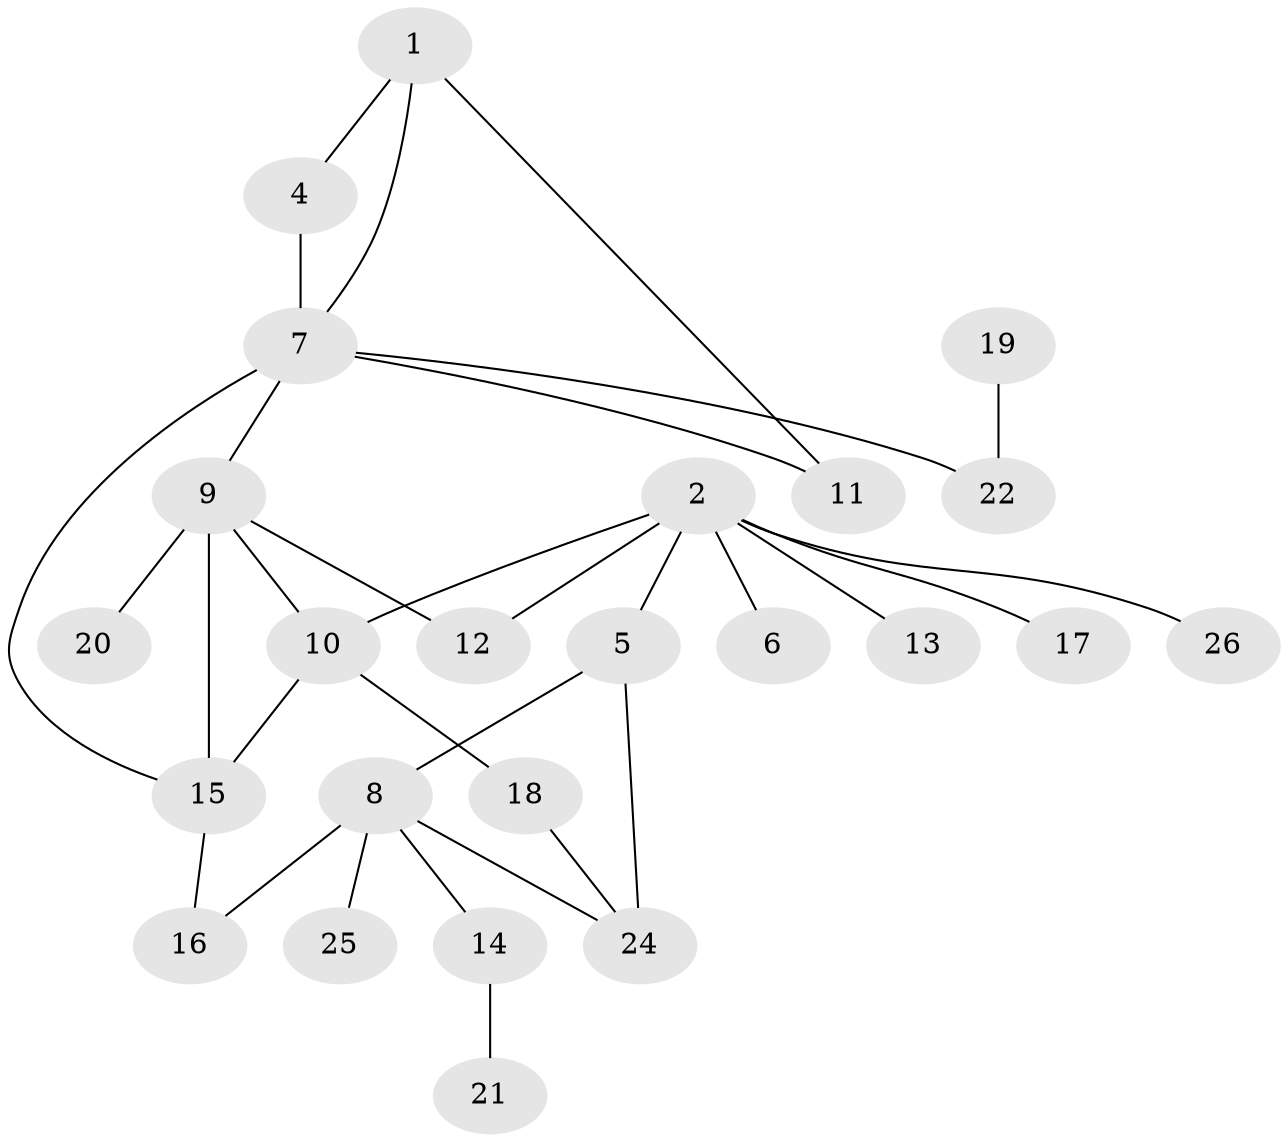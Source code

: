 // original degree distribution, {1: 0.29411764705882354, 6: 0.0392156862745098, 0: 0.0392156862745098, 2: 0.23529411764705882, 4: 0.09803921568627451, 3: 0.2549019607843137, 5: 0.0392156862745098}
// Generated by graph-tools (version 1.1) at 2025/33/03/09/25 02:33:36]
// undirected, 24 vertices, 31 edges
graph export_dot {
graph [start="1"]
  node [color=gray90,style=filled];
  1;
  2;
  4;
  5;
  6;
  7;
  8;
  9;
  10;
  11;
  12;
  13;
  14;
  15;
  16;
  17;
  18;
  19;
  20;
  21;
  22;
  24;
  25;
  26;
  1 -- 4 [weight=1.0];
  1 -- 7 [weight=1.0];
  1 -- 11 [weight=1.0];
  2 -- 5 [weight=1.0];
  2 -- 6 [weight=1.0];
  2 -- 10 [weight=2.0];
  2 -- 12 [weight=1.0];
  2 -- 13 [weight=4.0];
  2 -- 17 [weight=1.0];
  2 -- 26 [weight=1.0];
  4 -- 7 [weight=1.0];
  5 -- 8 [weight=1.0];
  5 -- 24 [weight=1.0];
  7 -- 9 [weight=1.0];
  7 -- 11 [weight=1.0];
  7 -- 15 [weight=2.0];
  7 -- 22 [weight=1.0];
  8 -- 14 [weight=1.0];
  8 -- 16 [weight=1.0];
  8 -- 24 [weight=1.0];
  8 -- 25 [weight=1.0];
  9 -- 10 [weight=1.0];
  9 -- 12 [weight=1.0];
  9 -- 15 [weight=3.0];
  9 -- 20 [weight=2.0];
  10 -- 15 [weight=1.0];
  10 -- 18 [weight=1.0];
  14 -- 21 [weight=1.0];
  15 -- 16 [weight=1.0];
  18 -- 24 [weight=1.0];
  19 -- 22 [weight=1.0];
}
